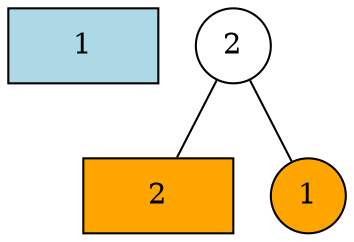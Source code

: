 graph g {
    //overlap=prism;
    //overlap_scaling=0.01;
    node[shape=rect width=1 style=filled fillcolor="lightblue"];
    ratio="compress"

    1[pos="1,0!" label="1"];
    2[pos="2,0!" label="2" fillcolor="orange"];
    //3[pos="3,0!" label="3"];
    //4[pos="4,0!" label="4"];
    //5[pos="5,0!" label="5"];
    //6[pos="6,0!" label="6"];
    //7[pos="7,0!" label="7"];
    //8[pos="8,0!" label="8"];

    node[shape=circle width=0.5 style=filled fillcolor="white"];
    c1[pos="1,0.55!" label="1" fillcolor="orange"];
    c2[pos="2,1.55!" label="2"];
    //c3[pos="3,0.55!" label="3"];
    //c4[pos="4,2.55!" label="4"];
    //c5[pos="5,0.55!" label="5"];
    //c6[pos="6,1.55!" label="6"];
    //c7[pos="7,0.55!" label="7"];
    //c8[pos="8,3.55!" label="8"];
    c2--c1;
    c2--2;
    //c4--{c3,4};
    //c6--{c5,6};
    //c8--{c6,c7,8};
}
